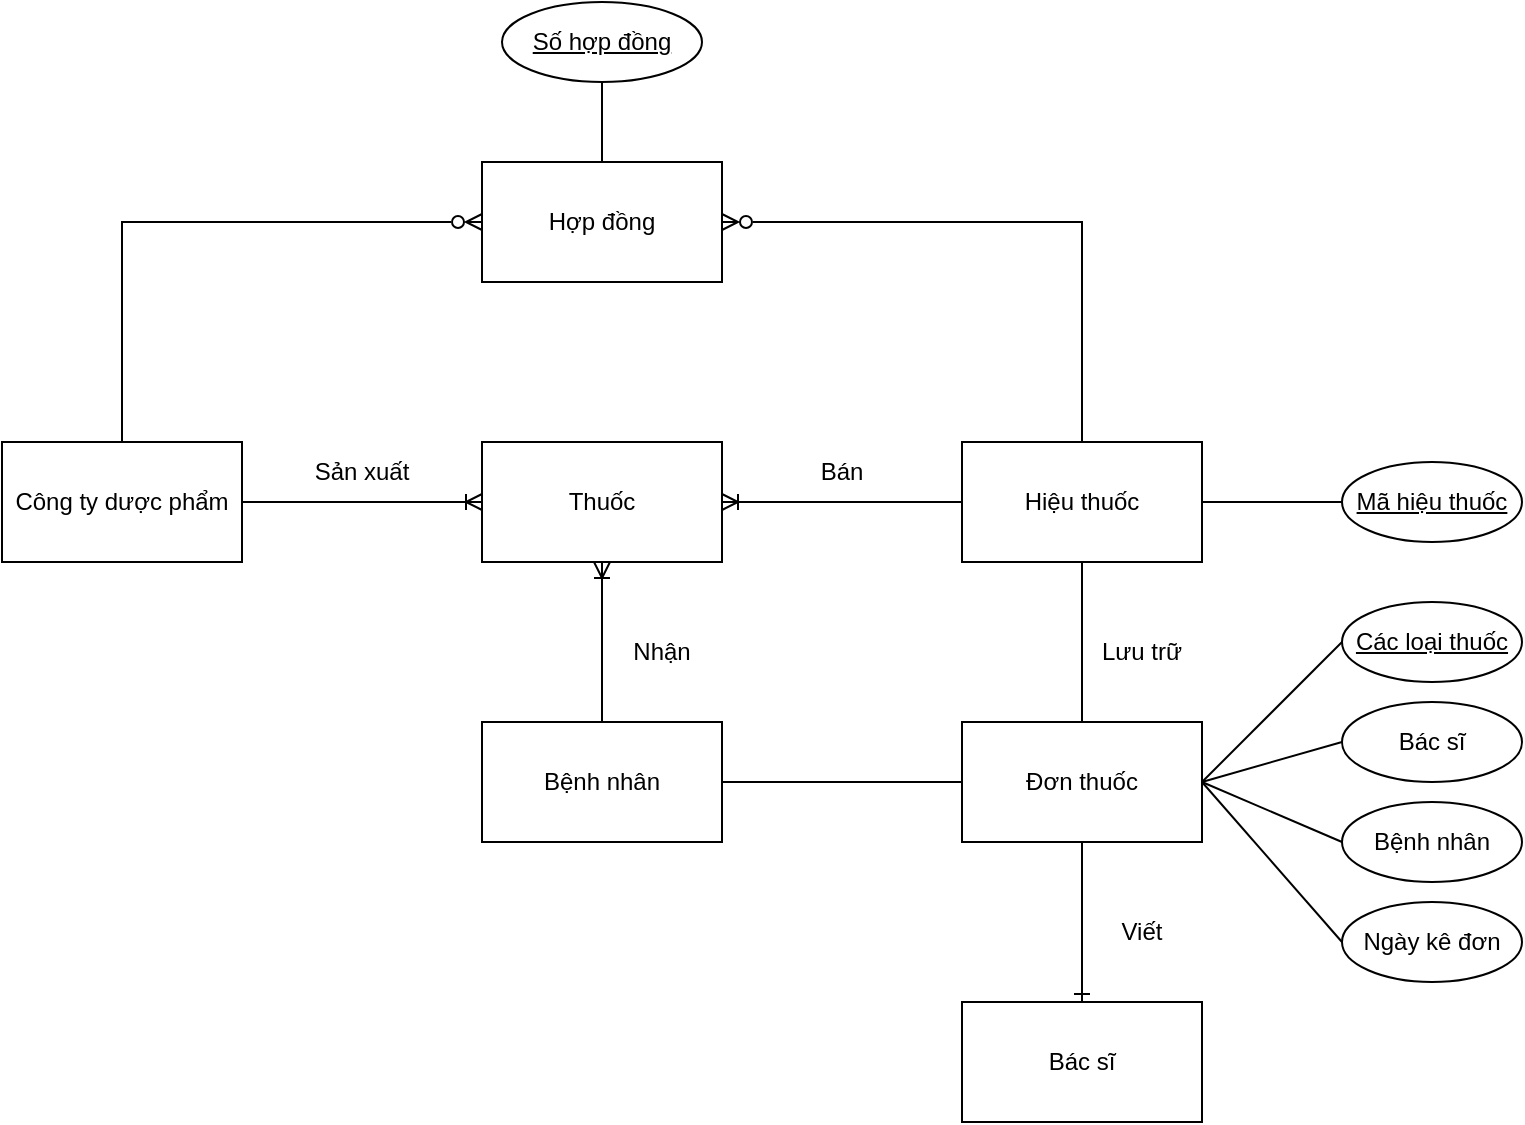 <mxfile version="22.1.18" type="github" pages="2">
  <diagram name="ER" id="KBxNhcTJK4ZF1nwY1Zu5">
    <mxGraphModel dx="1050" dy="565" grid="1" gridSize="10" guides="1" tooltips="1" connect="1" arrows="1" fold="1" page="1" pageScale="1" pageWidth="1169" pageHeight="827" math="0" shadow="0">
      <root>
        <mxCell id="0" />
        <mxCell id="1" parent="0" />
        <mxCell id="AYmRxT0BlkEhMX28SqVd-3" style="edgeStyle=orthogonalEdgeStyle;rounded=0;orthogonalLoop=1;jettySize=auto;html=1;exitX=1;exitY=0.5;exitDx=0;exitDy=0;endArrow=ERoneToMany;endFill=0;entryX=0;entryY=0.5;entryDx=0;entryDy=0;startArrow=none;startFill=0;" parent="1" source="AYmRxT0BlkEhMX28SqVd-1" target="AYmRxT0BlkEhMX28SqVd-2" edge="1">
          <mxGeometry relative="1" as="geometry">
            <mxPoint x="300" y="310" as="targetPoint" />
            <Array as="points" />
          </mxGeometry>
        </mxCell>
        <mxCell id="AYmRxT0BlkEhMX28SqVd-34" style="edgeStyle=orthogonalEdgeStyle;rounded=0;orthogonalLoop=1;jettySize=auto;html=1;entryX=0;entryY=0.5;entryDx=0;entryDy=0;endArrow=ERzeroToMany;endFill=0;" parent="1" source="AYmRxT0BlkEhMX28SqVd-1" target="AYmRxT0BlkEhMX28SqVd-30" edge="1">
          <mxGeometry relative="1" as="geometry">
            <mxPoint x="180" y="170" as="targetPoint" />
            <Array as="points">
              <mxPoint x="180" y="170" />
            </Array>
          </mxGeometry>
        </mxCell>
        <mxCell id="AYmRxT0BlkEhMX28SqVd-1" value="Công ty dược phẩm" style="rounded=0;whiteSpace=wrap;html=1;" parent="1" vertex="1">
          <mxGeometry x="120" y="280" width="120" height="60" as="geometry" />
        </mxCell>
        <mxCell id="AYmRxT0BlkEhMX28SqVd-2" value="Thuốc" style="rounded=0;whiteSpace=wrap;html=1;" parent="1" vertex="1">
          <mxGeometry x="360" y="280" width="120" height="60" as="geometry" />
        </mxCell>
        <mxCell id="AYmRxT0BlkEhMX28SqVd-4" value="Sản xuất" style="text;html=1;align=center;verticalAlign=middle;whiteSpace=wrap;rounded=0;" parent="1" vertex="1">
          <mxGeometry x="270" y="280" width="60" height="30" as="geometry" />
        </mxCell>
        <mxCell id="AYmRxT0BlkEhMX28SqVd-7" style="edgeStyle=orthogonalEdgeStyle;rounded=0;orthogonalLoop=1;jettySize=auto;html=1;entryX=1;entryY=0.5;entryDx=0;entryDy=0;endArrow=ERoneToMany;endFill=0;" parent="1" source="AYmRxT0BlkEhMX28SqVd-6" target="AYmRxT0BlkEhMX28SqVd-2" edge="1">
          <mxGeometry relative="1" as="geometry" />
        </mxCell>
        <mxCell id="AYmRxT0BlkEhMX28SqVd-10" style="edgeStyle=orthogonalEdgeStyle;rounded=0;orthogonalLoop=1;jettySize=auto;html=1;entryX=0;entryY=0.5;entryDx=0;entryDy=0;endArrow=none;endFill=0;" parent="1" source="AYmRxT0BlkEhMX28SqVd-6" target="AYmRxT0BlkEhMX28SqVd-9" edge="1">
          <mxGeometry relative="1" as="geometry" />
        </mxCell>
        <mxCell id="AYmRxT0BlkEhMX28SqVd-12" value="" style="edgeStyle=orthogonalEdgeStyle;rounded=0;orthogonalLoop=1;jettySize=auto;html=1;endArrow=none;endFill=0;" parent="1" source="AYmRxT0BlkEhMX28SqVd-6" target="AYmRxT0BlkEhMX28SqVd-11" edge="1">
          <mxGeometry relative="1" as="geometry" />
        </mxCell>
        <mxCell id="AYmRxT0BlkEhMX28SqVd-35" style="edgeStyle=orthogonalEdgeStyle;rounded=0;orthogonalLoop=1;jettySize=auto;html=1;entryX=1;entryY=0.5;entryDx=0;entryDy=0;endArrow=ERzeroToMany;endFill=0;" parent="1" source="AYmRxT0BlkEhMX28SqVd-6" target="AYmRxT0BlkEhMX28SqVd-30" edge="1">
          <mxGeometry relative="1" as="geometry">
            <Array as="points">
              <mxPoint x="660" y="170" />
            </Array>
          </mxGeometry>
        </mxCell>
        <mxCell id="AYmRxT0BlkEhMX28SqVd-6" value="Hiệu thuốc" style="rounded=0;whiteSpace=wrap;html=1;" parent="1" vertex="1">
          <mxGeometry x="600" y="280" width="120" height="60" as="geometry" />
        </mxCell>
        <mxCell id="AYmRxT0BlkEhMX28SqVd-8" value="Bán" style="text;html=1;align=center;verticalAlign=middle;whiteSpace=wrap;rounded=0;" parent="1" vertex="1">
          <mxGeometry x="510" y="280" width="60" height="30" as="geometry" />
        </mxCell>
        <mxCell id="AYmRxT0BlkEhMX28SqVd-9" value="&lt;u&gt;Mã hiệu thuốc&lt;/u&gt;" style="ellipse;whiteSpace=wrap;html=1;" parent="1" vertex="1">
          <mxGeometry x="790" y="290" width="90" height="40" as="geometry" />
        </mxCell>
        <mxCell id="AYmRxT0BlkEhMX28SqVd-25" style="edgeStyle=orthogonalEdgeStyle;rounded=0;orthogonalLoop=1;jettySize=auto;html=1;exitX=0.5;exitY=1;exitDx=0;exitDy=0;entryX=0.5;entryY=0;entryDx=0;entryDy=0;endArrow=ERone;endFill=0;" parent="1" source="AYmRxT0BlkEhMX28SqVd-11" target="AYmRxT0BlkEhMX28SqVd-24" edge="1">
          <mxGeometry relative="1" as="geometry" />
        </mxCell>
        <mxCell id="AYmRxT0BlkEhMX28SqVd-11" value="Đơn thuốc" style="rounded=0;whiteSpace=wrap;html=1;" parent="1" vertex="1">
          <mxGeometry x="600" y="420" width="120" height="60" as="geometry" />
        </mxCell>
        <mxCell id="AYmRxT0BlkEhMX28SqVd-13" value="Lưu trữ" style="text;html=1;align=center;verticalAlign=middle;whiteSpace=wrap;rounded=0;" parent="1" vertex="1">
          <mxGeometry x="660" y="370" width="60" height="30" as="geometry" />
        </mxCell>
        <mxCell id="AYmRxT0BlkEhMX28SqVd-19" style="rounded=0;orthogonalLoop=1;jettySize=auto;html=1;exitX=0;exitY=0.5;exitDx=0;exitDy=0;endArrow=none;endFill=0;" parent="1" source="AYmRxT0BlkEhMX28SqVd-15" edge="1">
          <mxGeometry relative="1" as="geometry">
            <mxPoint x="720" y="450" as="targetPoint" />
          </mxGeometry>
        </mxCell>
        <mxCell id="AYmRxT0BlkEhMX28SqVd-15" value="&lt;u&gt;Các loại thuốc&lt;/u&gt;" style="ellipse;whiteSpace=wrap;html=1;" parent="1" vertex="1">
          <mxGeometry x="790" y="360" width="90" height="40" as="geometry" />
        </mxCell>
        <mxCell id="AYmRxT0BlkEhMX28SqVd-20" style="rounded=0;orthogonalLoop=1;jettySize=auto;html=1;entryX=1;entryY=0.5;entryDx=0;entryDy=0;endArrow=none;endFill=0;exitX=0;exitY=0.5;exitDx=0;exitDy=0;" parent="1" source="AYmRxT0BlkEhMX28SqVd-16" target="AYmRxT0BlkEhMX28SqVd-11" edge="1">
          <mxGeometry relative="1" as="geometry" />
        </mxCell>
        <mxCell id="AYmRxT0BlkEhMX28SqVd-16" value="Bác sĩ" style="ellipse;whiteSpace=wrap;html=1;" parent="1" vertex="1">
          <mxGeometry x="790" y="410" width="90" height="40" as="geometry" />
        </mxCell>
        <mxCell id="AYmRxT0BlkEhMX28SqVd-21" style="rounded=0;orthogonalLoop=1;jettySize=auto;html=1;endArrow=none;endFill=0;exitX=0;exitY=0.5;exitDx=0;exitDy=0;entryX=1;entryY=0.5;entryDx=0;entryDy=0;" parent="1" source="AYmRxT0BlkEhMX28SqVd-17" target="AYmRxT0BlkEhMX28SqVd-11" edge="1">
          <mxGeometry relative="1" as="geometry" />
        </mxCell>
        <mxCell id="AYmRxT0BlkEhMX28SqVd-17" value="Bệnh nhân" style="ellipse;whiteSpace=wrap;html=1;" parent="1" vertex="1">
          <mxGeometry x="790" y="460" width="90" height="40" as="geometry" />
        </mxCell>
        <mxCell id="AYmRxT0BlkEhMX28SqVd-22" style="rounded=0;orthogonalLoop=1;jettySize=auto;html=1;endArrow=none;endFill=0;exitX=0;exitY=0.5;exitDx=0;exitDy=0;" parent="1" source="AYmRxT0BlkEhMX28SqVd-18" edge="1">
          <mxGeometry relative="1" as="geometry">
            <mxPoint x="720" y="450" as="targetPoint" />
          </mxGeometry>
        </mxCell>
        <mxCell id="AYmRxT0BlkEhMX28SqVd-18" value="Ngày kê đơn" style="ellipse;whiteSpace=wrap;html=1;" parent="1" vertex="1">
          <mxGeometry x="790" y="510" width="90" height="40" as="geometry" />
        </mxCell>
        <mxCell id="AYmRxT0BlkEhMX28SqVd-27" style="edgeStyle=orthogonalEdgeStyle;rounded=0;orthogonalLoop=1;jettySize=auto;html=1;entryX=0.5;entryY=1;entryDx=0;entryDy=0;endArrow=ERoneToMany;endFill=0;" parent="1" source="AYmRxT0BlkEhMX28SqVd-23" target="AYmRxT0BlkEhMX28SqVd-2" edge="1">
          <mxGeometry relative="1" as="geometry" />
        </mxCell>
        <mxCell id="AYmRxT0BlkEhMX28SqVd-28" style="edgeStyle=orthogonalEdgeStyle;rounded=0;orthogonalLoop=1;jettySize=auto;html=1;exitX=1;exitY=0.5;exitDx=0;exitDy=0;entryX=0;entryY=0.5;entryDx=0;entryDy=0;endArrow=none;endFill=0;" parent="1" source="AYmRxT0BlkEhMX28SqVd-23" target="AYmRxT0BlkEhMX28SqVd-11" edge="1">
          <mxGeometry relative="1" as="geometry" />
        </mxCell>
        <mxCell id="AYmRxT0BlkEhMX28SqVd-23" value="Bệnh nhân" style="rounded=0;whiteSpace=wrap;html=1;" parent="1" vertex="1">
          <mxGeometry x="360" y="420" width="120" height="60" as="geometry" />
        </mxCell>
        <mxCell id="AYmRxT0BlkEhMX28SqVd-24" value="Bác sĩ" style="rounded=0;whiteSpace=wrap;html=1;" parent="1" vertex="1">
          <mxGeometry x="600" y="560" width="120" height="60" as="geometry" />
        </mxCell>
        <mxCell id="AYmRxT0BlkEhMX28SqVd-26" value="Viết" style="text;html=1;align=center;verticalAlign=middle;whiteSpace=wrap;rounded=0;" parent="1" vertex="1">
          <mxGeometry x="660" y="510" width="60" height="30" as="geometry" />
        </mxCell>
        <mxCell id="AYmRxT0BlkEhMX28SqVd-29" value="Nhận" style="text;html=1;align=center;verticalAlign=middle;whiteSpace=wrap;rounded=0;" parent="1" vertex="1">
          <mxGeometry x="420" y="370" width="60" height="30" as="geometry" />
        </mxCell>
        <mxCell id="AYmRxT0BlkEhMX28SqVd-32" value="" style="edgeStyle=orthogonalEdgeStyle;rounded=0;orthogonalLoop=1;jettySize=auto;html=1;endArrow=none;endFill=0;" parent="1" source="AYmRxT0BlkEhMX28SqVd-30" target="AYmRxT0BlkEhMX28SqVd-31" edge="1">
          <mxGeometry relative="1" as="geometry" />
        </mxCell>
        <mxCell id="AYmRxT0BlkEhMX28SqVd-30" value="Hợp đồng" style="rounded=0;whiteSpace=wrap;html=1;" parent="1" vertex="1">
          <mxGeometry x="360" y="140" width="120" height="60" as="geometry" />
        </mxCell>
        <mxCell id="AYmRxT0BlkEhMX28SqVd-31" value="&lt;u&gt;Số hợp đồng&lt;/u&gt;" style="ellipse;whiteSpace=wrap;html=1;rounded=0;" parent="1" vertex="1">
          <mxGeometry x="370" y="60" width="100" height="40" as="geometry" />
        </mxCell>
      </root>
    </mxGraphModel>
  </diagram>
  <diagram id="3m4UzI0zLFcFoLHW_tT6" name="RM">
    <mxGraphModel dx="1434" dy="780" grid="1" gridSize="10" guides="1" tooltips="1" connect="1" arrows="1" fold="1" page="1" pageScale="1" pageWidth="1169" pageHeight="827" math="0" shadow="0">
      <root>
        <mxCell id="0" />
        <mxCell id="1" parent="0" />
      </root>
    </mxGraphModel>
  </diagram>
</mxfile>
